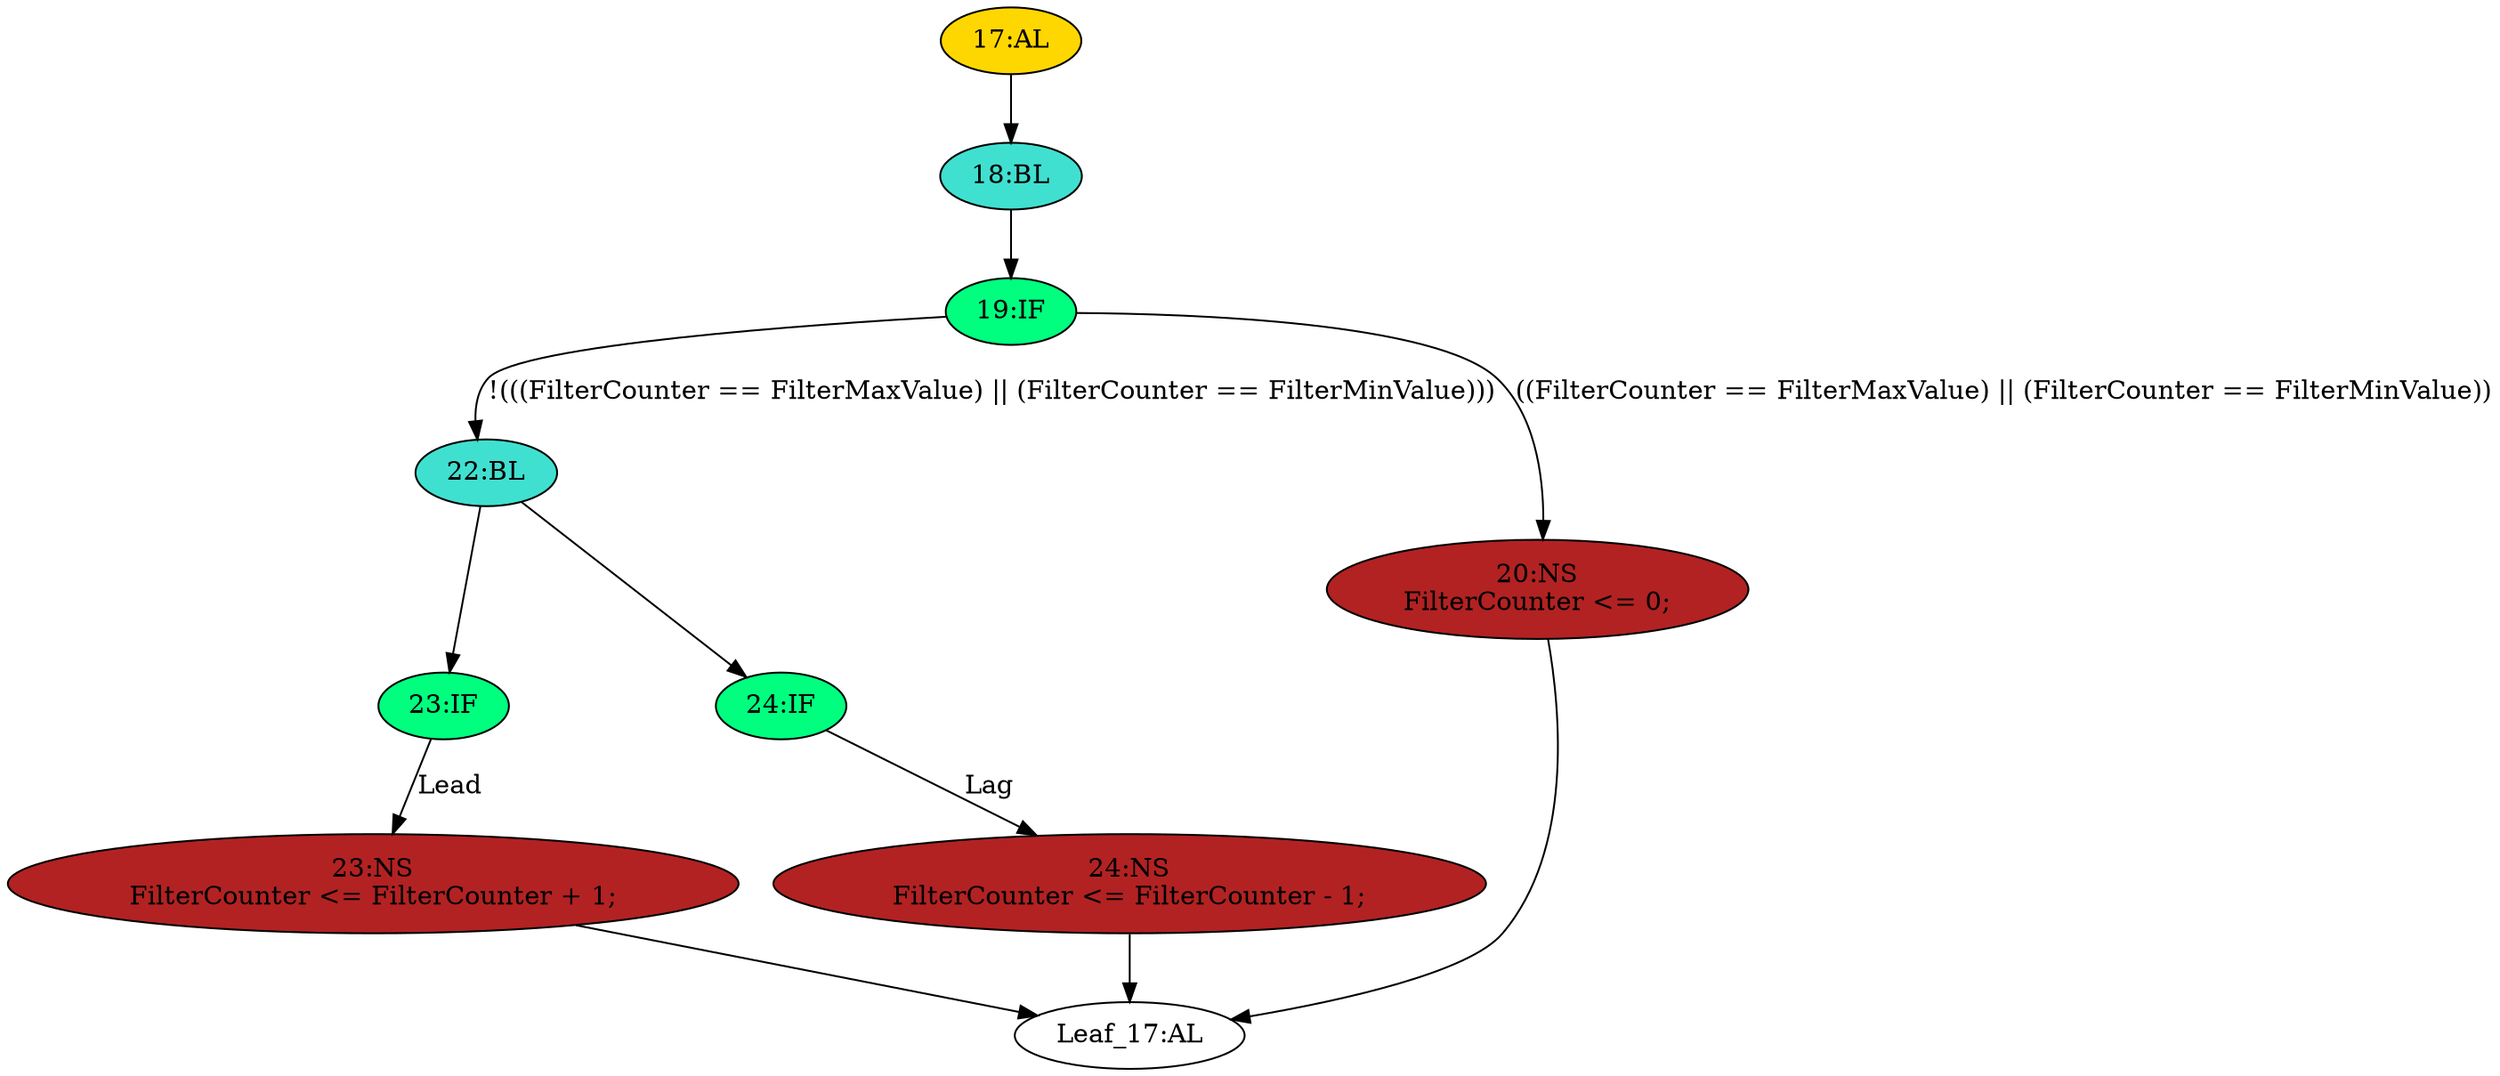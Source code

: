 strict digraph "" {
	node [label="\N"];
	"17:AL"	 [ast="<pyverilog.vparser.ast.Always object at 0x7ff061cd9110>",
		clk_sens=True,
		fillcolor=gold,
		label="17:AL",
		sens="['MainClock']",
		statements="[]",
		style=filled,
		typ=Always,
		use_var="['Lag', 'FilterMaxValue', 'FilterCounter', 'FilterMinValue', 'Lead']"];
	"18:BL"	 [ast="<pyverilog.vparser.ast.Block object at 0x7ff061cd9210>",
		fillcolor=turquoise,
		label="18:BL",
		statements="[]",
		style=filled,
		typ=Block];
	"17:AL" -> "18:BL"	 [cond="[]",
		lineno=None];
	"23:IF"	 [ast="<pyverilog.vparser.ast.IfStatement object at 0x7ff061cd9310>",
		fillcolor=springgreen,
		label="23:IF",
		statements="[]",
		style=filled,
		typ=IfStatement];
	"23:NS"	 [ast="<pyverilog.vparser.ast.NonblockingSubstitution object at 0x7ff061cd9390>",
		fillcolor=firebrick,
		label="23:NS
FilterCounter <= FilterCounter + 1;",
		statements="[<pyverilog.vparser.ast.NonblockingSubstitution object at 0x7ff061cd9390>]",
		style=filled,
		typ=NonblockingSubstitution];
	"23:IF" -> "23:NS"	 [cond="['Lead']",
		label=Lead,
		lineno=23];
	"Leaf_17:AL"	 [def_var="['FilterCounter']",
		label="Leaf_17:AL"];
	"23:NS" -> "Leaf_17:AL"	 [cond="[]",
		lineno=None];
	"22:BL"	 [ast="<pyverilog.vparser.ast.Block object at 0x7ff061cd92d0>",
		fillcolor=turquoise,
		label="22:BL",
		statements="[]",
		style=filled,
		typ=Block];
	"22:BL" -> "23:IF"	 [cond="[]",
		lineno=None];
	"24:IF"	 [ast="<pyverilog.vparser.ast.IfStatement object at 0x7ff061cd9650>",
		fillcolor=springgreen,
		label="24:IF",
		statements="[]",
		style=filled,
		typ=IfStatement];
	"22:BL" -> "24:IF"	 [cond="[]",
		lineno=None];
	"19:IF"	 [ast="<pyverilog.vparser.ast.IfStatement object at 0x7ff061cd9250>",
		fillcolor=springgreen,
		label="19:IF",
		statements="[]",
		style=filled,
		typ=IfStatement];
	"19:IF" -> "22:BL"	 [cond="['FilterCounter', 'FilterMaxValue', 'FilterCounter', 'FilterMinValue']",
		label="!(((FilterCounter == FilterMaxValue) || (FilterCounter == FilterMinValue)))",
		lineno=19];
	"20:NS"	 [ast="<pyverilog.vparser.ast.NonblockingSubstitution object at 0x7ff0411de8d0>",
		fillcolor=firebrick,
		label="20:NS
FilterCounter <= 0;",
		statements="[<pyverilog.vparser.ast.NonblockingSubstitution object at 0x7ff0411de8d0>]",
		style=filled,
		typ=NonblockingSubstitution];
	"19:IF" -> "20:NS"	 [cond="['FilterCounter', 'FilterMaxValue', 'FilterCounter', 'FilterMinValue']",
		label="((FilterCounter == FilterMaxValue) || (FilterCounter == FilterMinValue))",
		lineno=19];
	"18:BL" -> "19:IF"	 [cond="[]",
		lineno=None];
	"20:NS" -> "Leaf_17:AL"	 [cond="[]",
		lineno=None];
	"24:NS"	 [ast="<pyverilog.vparser.ast.NonblockingSubstitution object at 0x7ff061cd9690>",
		fillcolor=firebrick,
		label="24:NS
FilterCounter <= FilterCounter - 1;",
		statements="[<pyverilog.vparser.ast.NonblockingSubstitution object at 0x7ff061cd9690>]",
		style=filled,
		typ=NonblockingSubstitution];
	"24:NS" -> "Leaf_17:AL"	 [cond="[]",
		lineno=None];
	"24:IF" -> "24:NS"	 [cond="['Lag']",
		label=Lag,
		lineno=24];
}
